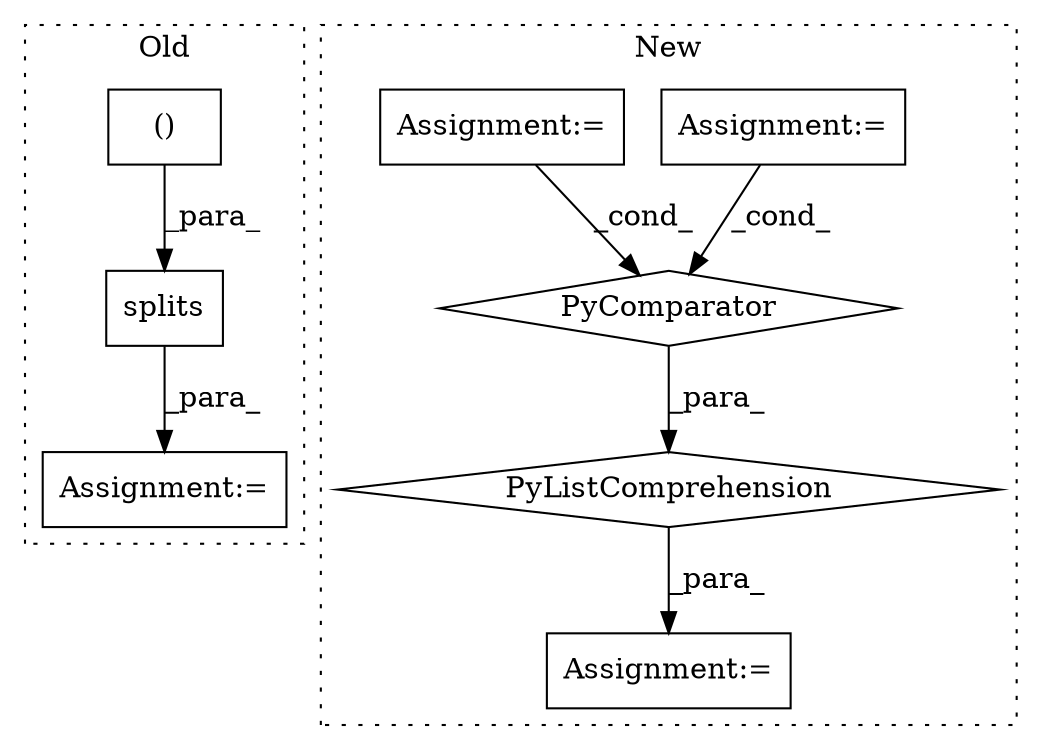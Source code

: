 digraph G {
subgraph cluster0 {
1 [label="splits" a="32" s="494,555" l="12,2" shape="box"];
5 [label="()" a="106" s="506" l="23" shape="box"];
8 [label="Assignment:=" a="7" s="483" l="2" shape="box"];
label = "Old";
style="dotted";
}
subgraph cluster1 {
2 [label="PyListComprehension" a="109" s="840" l="150" shape="diamond"];
3 [label="PyComparator" a="113" s="954" l="28" shape="diamond"];
4 [label="Assignment:=" a="7" s="530" l="1" shape="box"];
6 [label="Assignment:=" a="7" s="828" l="12" shape="box"];
7 [label="Assignment:=" a="7" s="954" l="28" shape="box"];
label = "New";
style="dotted";
}
1 -> 8 [label="_para_"];
2 -> 6 [label="_para_"];
3 -> 2 [label="_para_"];
4 -> 3 [label="_cond_"];
5 -> 1 [label="_para_"];
7 -> 3 [label="_cond_"];
}